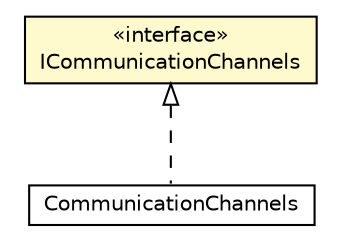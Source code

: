 #!/usr/local/bin/dot
#
# Class diagram 
# Generated by UMLGraph version R5_6-24-gf6e263 (http://www.umlgraph.org/)
#

digraph G {
	edge [fontname="Helvetica",fontsize=10,labelfontname="Helvetica",labelfontsize=10];
	node [fontname="Helvetica",fontsize=10,shape=plaintext];
	nodesep=0.25;
	ranksep=0.5;
	// org.universAAL.middleware.interfaces.space.model.ICommunicationChannels
	c4496730 [label=<<table title="org.universAAL.middleware.interfaces.space.model.ICommunicationChannels" border="0" cellborder="1" cellspacing="0" cellpadding="2" port="p" bgcolor="lemonChiffon" href="./ICommunicationChannels.html">
		<tr><td><table border="0" cellspacing="0" cellpadding="1">
<tr><td align="center" balign="center"> &#171;interface&#187; </td></tr>
<tr><td align="center" balign="center"> ICommunicationChannels </td></tr>
		</table></td></tr>
		</table>>, URL="./ICommunicationChannels.html", fontname="Helvetica", fontcolor="black", fontsize=10.0];
	// org.universAAL.middleware.interfaces.space.xml.model.Space.CommunicationChannels
	c4496735 [label=<<table title="org.universAAL.middleware.interfaces.space.xml.model.Space.CommunicationChannels" border="0" cellborder="1" cellspacing="0" cellpadding="2" port="p" href="../xml/model/Space.CommunicationChannels.html">
		<tr><td><table border="0" cellspacing="0" cellpadding="1">
<tr><td align="center" balign="center"> CommunicationChannels </td></tr>
		</table></td></tr>
		</table>>, URL="../xml/model/Space.CommunicationChannels.html", fontname="Helvetica", fontcolor="black", fontsize=10.0];
	//org.universAAL.middleware.interfaces.space.xml.model.Space.CommunicationChannels implements org.universAAL.middleware.interfaces.space.model.ICommunicationChannels
	c4496730:p -> c4496735:p [dir=back,arrowtail=empty,style=dashed];
}

